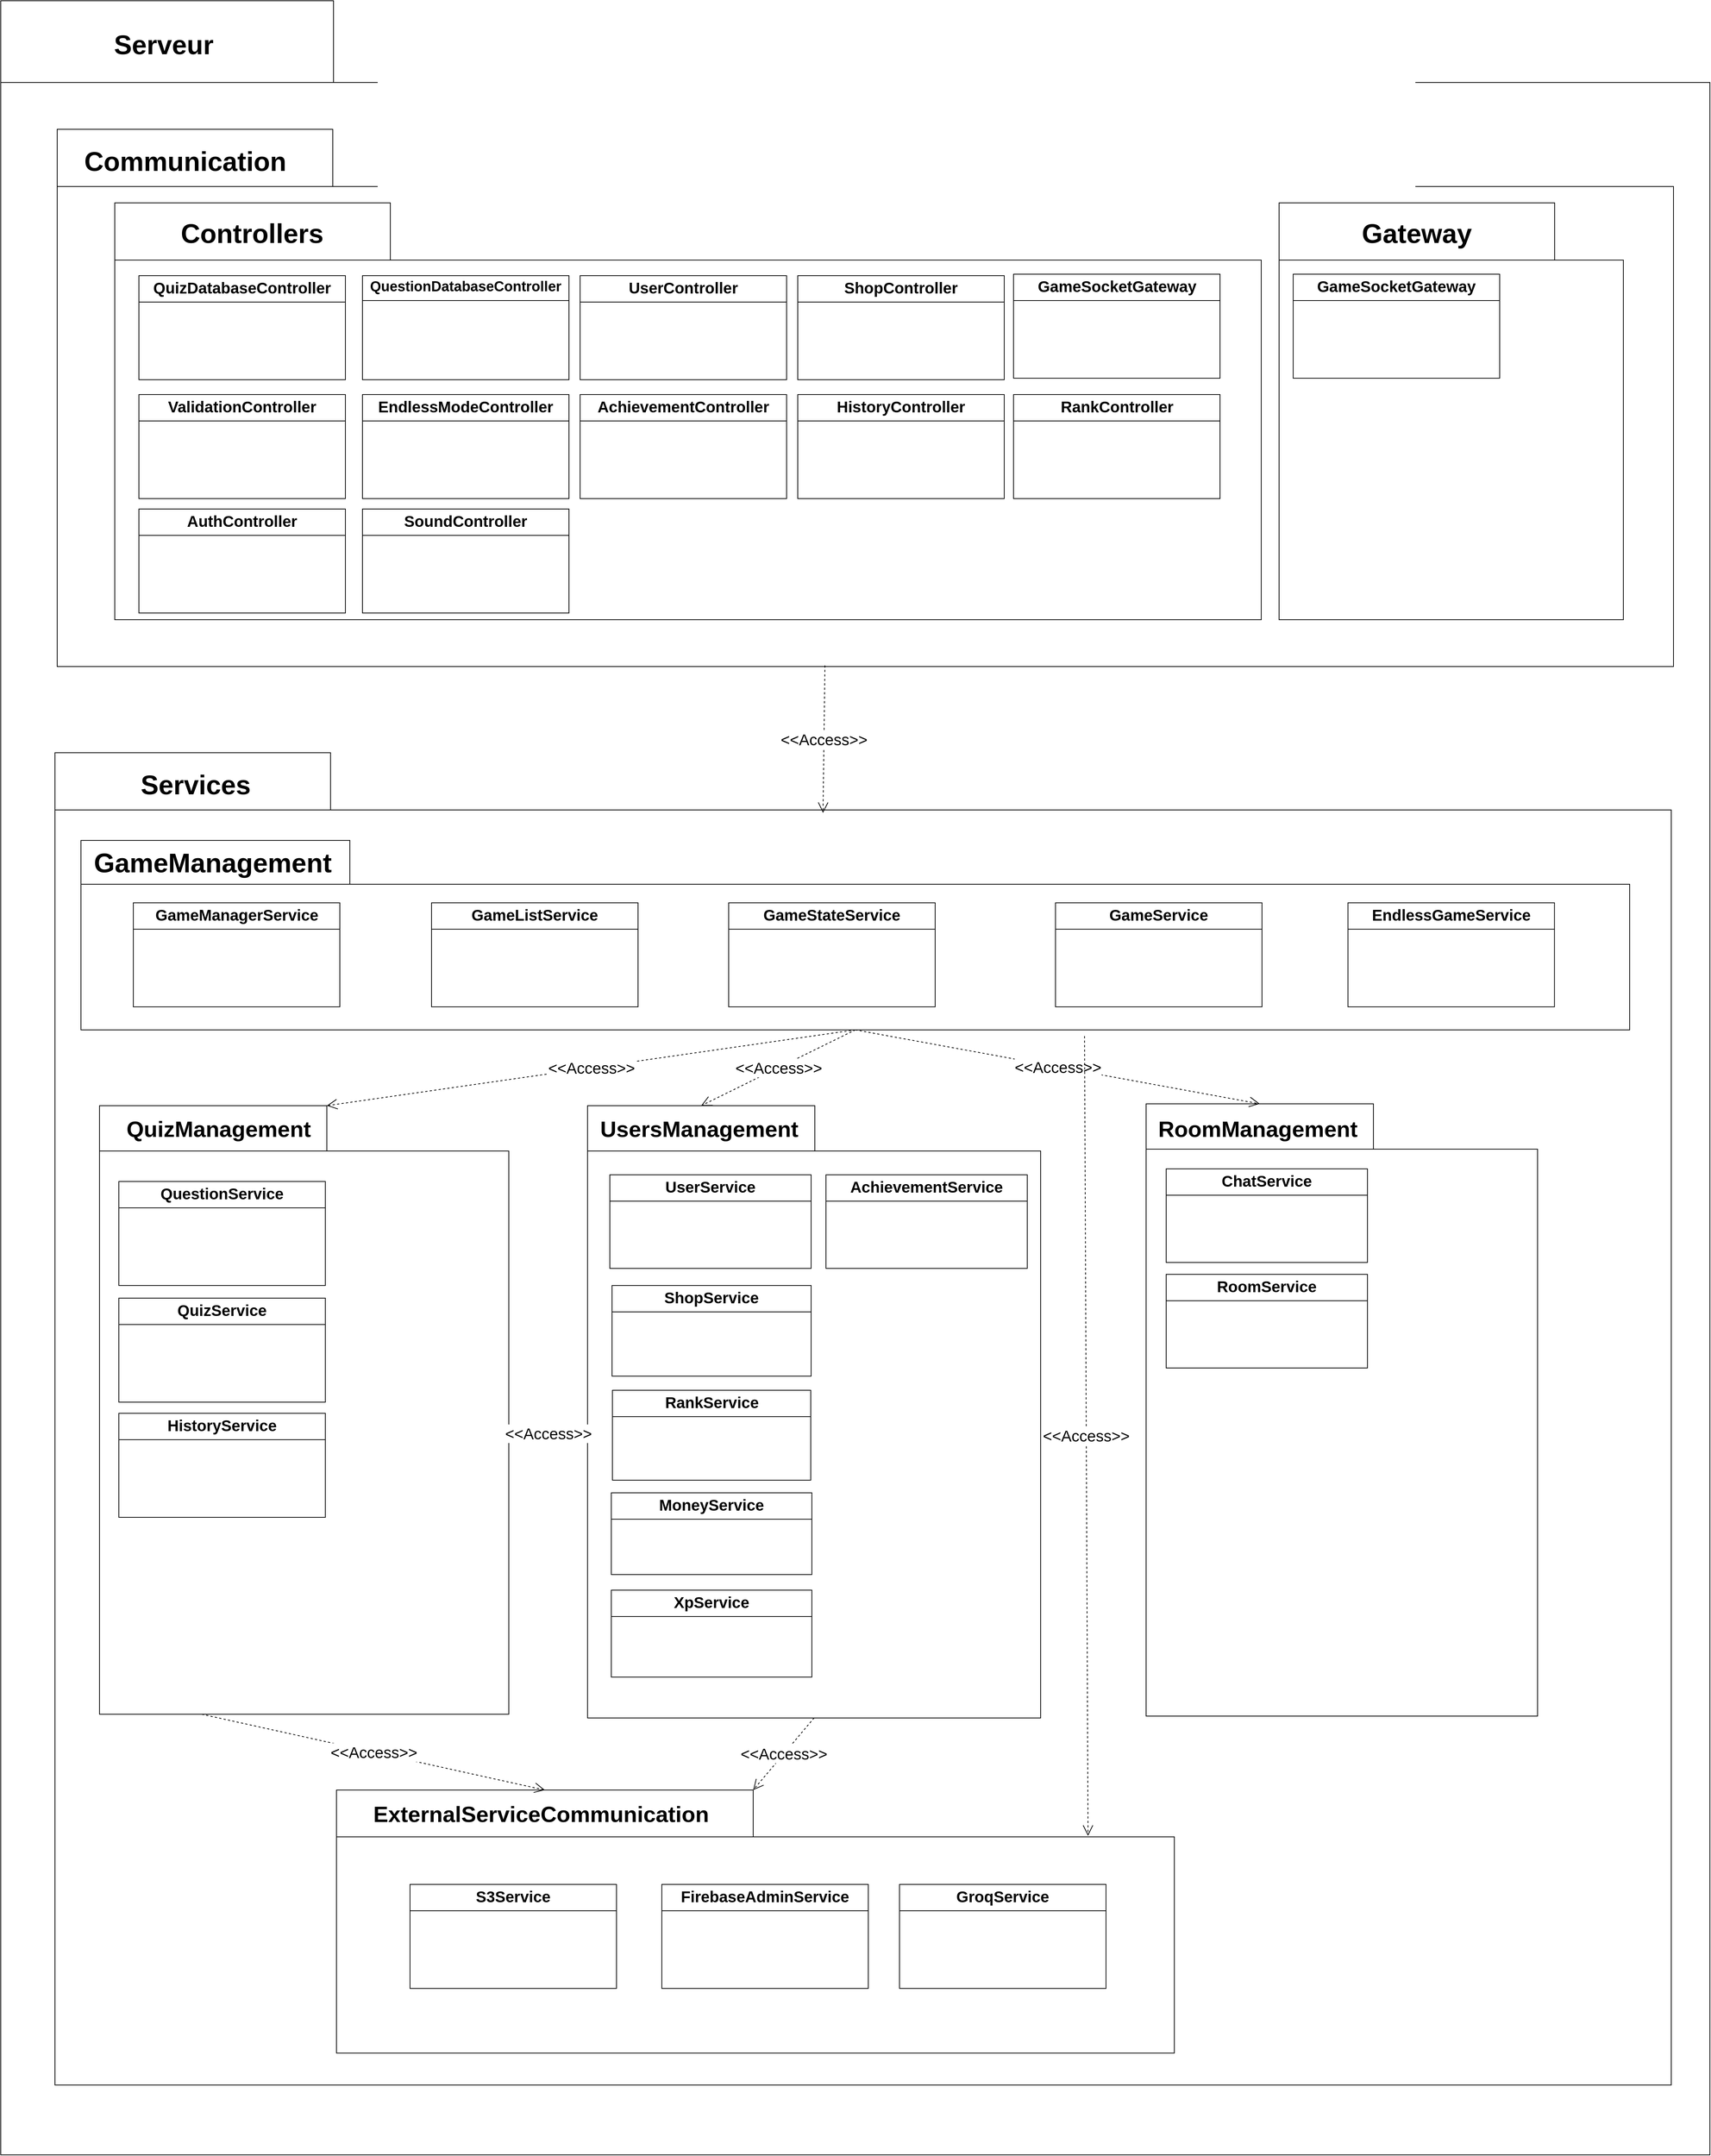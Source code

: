 <mxfile version="26.2.9">
  <diagram name="Page-1" id="TvlfPI-XHOTMkAkQHqAN">
    <mxGraphModel dx="-1508" dy="6333" grid="1" gridSize="10" guides="1" tooltips="1" connect="1" arrows="1" fold="1" page="1" pageScale="1" pageWidth="827" pageHeight="1169" math="0" shadow="0">
      <root>
        <mxCell id="0" />
        <mxCell id="1" parent="0" />
        <mxCell id="3Pgrj5yIYafNxYy-8f5n-1" value="" style="shape=folder;fontStyle=1;spacingTop=10;tabWidth=448;tabHeight=110;tabPosition=left;html=1;whiteSpace=wrap;" vertex="1" parent="1">
          <mxGeometry x="4450" y="-4520" width="2301" height="2899" as="geometry" />
        </mxCell>
        <mxCell id="3Pgrj5yIYafNxYy-8f5n-2" value="" style="shape=folder;fontStyle=1;spacingTop=10;tabWidth=371;tabHeight=77;tabPosition=left;html=1;whiteSpace=wrap;" vertex="1" parent="1">
          <mxGeometry x="4526" y="-4347" width="2176" height="723" as="geometry" />
        </mxCell>
        <mxCell id="3Pgrj5yIYafNxYy-8f5n-3" value="&lt;font style=&quot;font-size: 36px;&quot;&gt;Serveur&lt;/font&gt;" style="text;align=center;fontStyle=1;verticalAlign=middle;spacingLeft=3;spacingRight=3;strokeColor=none;rotatable=0;points=[[0,0.5],[1,0.5]];portConstraint=eastwest;html=1;" vertex="1" parent="1">
          <mxGeometry x="4628.5" y="-4474" width="80" height="26" as="geometry" />
        </mxCell>
        <mxCell id="3Pgrj5yIYafNxYy-8f5n-4" value="&lt;font style=&quot;font-size: 36px;&quot;&gt;Communication&lt;/font&gt;" style="text;align=center;fontStyle=1;verticalAlign=middle;spacingLeft=3;spacingRight=3;strokeColor=none;rotatable=0;points=[[0,0.5],[1,0.5]];portConstraint=eastwest;html=1;" vertex="1" parent="1">
          <mxGeometry x="4658" y="-4317" width="80" height="26" as="geometry" />
        </mxCell>
        <mxCell id="3Pgrj5yIYafNxYy-8f5n-5" value="" style="shape=folder;fontStyle=1;spacingTop=10;tabWidth=371;tabHeight=77;tabPosition=left;html=1;whiteSpace=wrap;" vertex="1" parent="1">
          <mxGeometry x="4603.5" y="-4248" width="1543.5" height="561" as="geometry" />
        </mxCell>
        <mxCell id="3Pgrj5yIYafNxYy-8f5n-6" value="" style="shape=folder;fontStyle=1;spacingTop=10;tabWidth=371;tabHeight=77;tabPosition=left;html=1;whiteSpace=wrap;" vertex="1" parent="1">
          <mxGeometry x="6171" y="-4248" width="463.5" height="561" as="geometry" />
        </mxCell>
        <mxCell id="3Pgrj5yIYafNxYy-8f5n-7" value="&lt;font style=&quot;font-size: 36px;&quot;&gt;Controllers&lt;/font&gt;" style="text;align=center;fontStyle=1;verticalAlign=middle;spacingLeft=3;spacingRight=3;strokeColor=none;rotatable=0;points=[[0,0.5],[1,0.5]];portConstraint=eastwest;html=1;" vertex="1" parent="1">
          <mxGeometry x="4748" y="-4220" width="80" height="26" as="geometry" />
        </mxCell>
        <mxCell id="3Pgrj5yIYafNxYy-8f5n-8" value="&lt;font style=&quot;font-size: 36px;&quot;&gt;Gateway&lt;/font&gt;" style="text;align=center;fontStyle=1;verticalAlign=middle;spacingLeft=3;spacingRight=3;strokeColor=none;rotatable=0;points=[[0,0.5],[1,0.5]];portConstraint=eastwest;html=1;" vertex="1" parent="1">
          <mxGeometry x="6316" y="-4220" width="80" height="26" as="geometry" />
        </mxCell>
        <mxCell id="3Pgrj5yIYafNxYy-8f5n-9" value="" style="shape=folder;fontStyle=1;spacingTop=10;tabWidth=371;tabHeight=77;tabPosition=left;html=1;whiteSpace=wrap;" vertex="1" parent="1">
          <mxGeometry x="4523" y="-3508" width="2176" height="1793" as="geometry" />
        </mxCell>
        <mxCell id="3Pgrj5yIYafNxYy-8f5n-10" value="&lt;p style=&quot;margin:0px;margin-top:4px;text-align:center;&quot;&gt;&lt;b&gt;&lt;font style=&quot;font-size: 21px;&quot;&gt;QuizDatabaseController&lt;/font&gt;&lt;/b&gt;&lt;/p&gt;&lt;hr size=&quot;1&quot; style=&quot;border-style:solid;&quot;&gt;&lt;p style=&quot;margin:0px;margin-left:4px;&quot;&gt;&lt;/p&gt;&lt;p style=&quot;margin:0px;margin-left:4px;&quot;&gt;&lt;br&gt;&lt;/p&gt;" style="verticalAlign=top;align=left;overflow=fill;html=1;whiteSpace=wrap;" vertex="1" parent="1">
          <mxGeometry x="4636" y="-4150" width="278" height="140" as="geometry" />
        </mxCell>
        <mxCell id="3Pgrj5yIYafNxYy-8f5n-11" value="&lt;p style=&quot;margin:0px;margin-top:4px;text-align:center;&quot;&gt;&lt;b&gt;&lt;font style=&quot;font-size: 19px;&quot;&gt;QuestionDatabaseController&lt;/font&gt;&lt;/b&gt;&lt;/p&gt;&lt;hr size=&quot;1&quot; style=&quot;border-style:solid;&quot;&gt;&lt;p style=&quot;margin:0px;margin-left:4px;&quot;&gt;&lt;/p&gt;&lt;p style=&quot;margin:0px;margin-left:4px;&quot;&gt;&lt;br&gt;&lt;/p&gt;" style="verticalAlign=top;align=left;overflow=fill;html=1;whiteSpace=wrap;" vertex="1" parent="1">
          <mxGeometry x="4937" y="-4150" width="278" height="140" as="geometry" />
        </mxCell>
        <mxCell id="3Pgrj5yIYafNxYy-8f5n-12" value="&lt;p style=&quot;margin:0px;margin-top:4px;text-align:center;&quot;&gt;&lt;b&gt;&lt;font style=&quot;font-size: 21px;&quot;&gt;UserController&lt;/font&gt;&lt;/b&gt;&lt;/p&gt;&lt;hr size=&quot;1&quot; style=&quot;border-style:solid;&quot;&gt;&lt;p style=&quot;margin:0px;margin-left:4px;&quot;&gt;&lt;/p&gt;&lt;p style=&quot;margin:0px;margin-left:4px;&quot;&gt;&lt;br&gt;&lt;/p&gt;" style="verticalAlign=top;align=left;overflow=fill;html=1;whiteSpace=wrap;" vertex="1" parent="1">
          <mxGeometry x="5230" y="-4150" width="278" height="140" as="geometry" />
        </mxCell>
        <mxCell id="3Pgrj5yIYafNxYy-8f5n-13" value="&lt;p style=&quot;margin:0px;margin-top:4px;text-align:center;&quot;&gt;&lt;b&gt;&lt;font style=&quot;font-size: 21px;&quot;&gt;ShopController&lt;/font&gt;&lt;/b&gt;&lt;/p&gt;&lt;hr size=&quot;1&quot; style=&quot;border-style:solid;&quot;&gt;&lt;p style=&quot;margin:0px;margin-left:4px;&quot;&gt;&lt;/p&gt;&lt;p style=&quot;margin:0px;margin-left:4px;&quot;&gt;&lt;br&gt;&lt;/p&gt;" style="verticalAlign=top;align=left;overflow=fill;html=1;whiteSpace=wrap;" vertex="1" parent="1">
          <mxGeometry x="5523" y="-4150" width="278" height="140" as="geometry" />
        </mxCell>
        <mxCell id="3Pgrj5yIYafNxYy-8f5n-14" value="&lt;p style=&quot;margin:0px;margin-top:4px;text-align:center;&quot;&gt;&lt;b&gt;&lt;font style=&quot;font-size: 21px;&quot;&gt;GameSocketGateway&lt;/font&gt;&lt;/b&gt;&lt;/p&gt;&lt;hr size=&quot;1&quot; style=&quot;border-style:solid;&quot;&gt;&lt;p style=&quot;margin:0px;margin-left:4px;&quot;&gt;&lt;/p&gt;&lt;p style=&quot;margin:0px;margin-left:4px;&quot;&gt;&lt;br&gt;&lt;/p&gt;" style="verticalAlign=top;align=left;overflow=fill;html=1;whiteSpace=wrap;" vertex="1" parent="1">
          <mxGeometry x="5813.5" y="-4152" width="278" height="140" as="geometry" />
        </mxCell>
        <mxCell id="3Pgrj5yIYafNxYy-8f5n-15" value="&lt;p style=&quot;margin:0px;margin-top:4px;text-align:center;&quot;&gt;&lt;b&gt;&lt;font style=&quot;font-size: 21px;&quot;&gt;GameSocketGateway&lt;/font&gt;&lt;/b&gt;&lt;/p&gt;&lt;hr size=&quot;1&quot; style=&quot;border-style:solid;&quot;&gt;&lt;p style=&quot;margin:0px;margin-left:4px;&quot;&gt;&lt;/p&gt;&lt;p style=&quot;margin:0px;margin-left:4px;&quot;&gt;&lt;br&gt;&lt;/p&gt;" style="verticalAlign=top;align=left;overflow=fill;html=1;whiteSpace=wrap;" vertex="1" parent="1">
          <mxGeometry x="6190" y="-4152" width="278" height="140" as="geometry" />
        </mxCell>
        <mxCell id="3Pgrj5yIYafNxYy-8f5n-16" value="&lt;p style=&quot;margin:0px;margin-top:4px;text-align:center;&quot;&gt;&lt;b&gt;&lt;font style=&quot;font-size: 21px;&quot;&gt;ValidationController&lt;/font&gt;&lt;/b&gt;&lt;/p&gt;&lt;hr size=&quot;1&quot; style=&quot;border-style:solid;&quot;&gt;&lt;p style=&quot;margin:0px;margin-left:4px;&quot;&gt;&lt;/p&gt;&lt;p style=&quot;margin:0px;margin-left:4px;&quot;&gt;&lt;br&gt;&lt;/p&gt;" style="verticalAlign=top;align=left;overflow=fill;html=1;whiteSpace=wrap;" vertex="1" parent="1">
          <mxGeometry x="4636" y="-3990" width="278" height="140" as="geometry" />
        </mxCell>
        <mxCell id="3Pgrj5yIYafNxYy-8f5n-17" value="&lt;p style=&quot;margin:0px;margin-top:4px;text-align:center;&quot;&gt;&lt;b&gt;&lt;font style=&quot;font-size: 21px;&quot;&gt;EndlessModeController&lt;/font&gt;&lt;/b&gt;&lt;/p&gt;&lt;hr size=&quot;1&quot; style=&quot;border-style:solid;&quot;&gt;&lt;p style=&quot;margin:0px;margin-left:4px;&quot;&gt;&lt;/p&gt;&lt;p style=&quot;margin:0px;margin-left:4px;&quot;&gt;&lt;br&gt;&lt;/p&gt;" style="verticalAlign=top;align=left;overflow=fill;html=1;whiteSpace=wrap;" vertex="1" parent="1">
          <mxGeometry x="4937" y="-3990" width="278" height="140" as="geometry" />
        </mxCell>
        <mxCell id="3Pgrj5yIYafNxYy-8f5n-18" value="&lt;p style=&quot;margin:0px;margin-top:4px;text-align:center;&quot;&gt;&lt;b&gt;&lt;font style=&quot;font-size: 21px;&quot;&gt;AchievementController&lt;/font&gt;&lt;/b&gt;&lt;/p&gt;&lt;hr size=&quot;1&quot; style=&quot;border-style:solid;&quot;&gt;&lt;p style=&quot;margin:0px;margin-left:4px;&quot;&gt;&lt;/p&gt;&lt;p style=&quot;margin:0px;margin-left:4px;&quot;&gt;&lt;br&gt;&lt;/p&gt;" style="verticalAlign=top;align=left;overflow=fill;html=1;whiteSpace=wrap;" vertex="1" parent="1">
          <mxGeometry x="5230" y="-3990" width="278" height="140" as="geometry" />
        </mxCell>
        <mxCell id="3Pgrj5yIYafNxYy-8f5n-19" value="&lt;p style=&quot;margin:0px;margin-top:4px;text-align:center;&quot;&gt;&lt;b&gt;&lt;font style=&quot;font-size: 21px;&quot;&gt;HistoryController&lt;/font&gt;&lt;/b&gt;&lt;/p&gt;&lt;hr size=&quot;1&quot; style=&quot;border-style:solid;&quot;&gt;&lt;p style=&quot;margin:0px;margin-left:4px;&quot;&gt;&lt;/p&gt;&lt;p style=&quot;margin:0px;margin-left:4px;&quot;&gt;&lt;br&gt;&lt;/p&gt;" style="verticalAlign=top;align=left;overflow=fill;html=1;whiteSpace=wrap;" vertex="1" parent="1">
          <mxGeometry x="5523" y="-3990" width="278" height="140" as="geometry" />
        </mxCell>
        <mxCell id="3Pgrj5yIYafNxYy-8f5n-20" value="&lt;p style=&quot;margin:0px;margin-top:4px;text-align:center;&quot;&gt;&lt;b&gt;&lt;font style=&quot;font-size: 21px;&quot;&gt;RankController&lt;/font&gt;&lt;/b&gt;&lt;/p&gt;&lt;hr size=&quot;1&quot; style=&quot;border-style:solid;&quot;&gt;&lt;p style=&quot;margin:0px;margin-left:4px;&quot;&gt;&lt;/p&gt;&lt;p style=&quot;margin:0px;margin-left:4px;&quot;&gt;&lt;br&gt;&lt;/p&gt;" style="verticalAlign=top;align=left;overflow=fill;html=1;whiteSpace=wrap;" vertex="1" parent="1">
          <mxGeometry x="5813.5" y="-3990" width="278" height="140" as="geometry" />
        </mxCell>
        <mxCell id="3Pgrj5yIYafNxYy-8f5n-21" value="&lt;p style=&quot;margin:0px;margin-top:4px;text-align:center;&quot;&gt;&lt;b&gt;&lt;font style=&quot;font-size: 21px;&quot;&gt;AuthController&lt;/font&gt;&lt;/b&gt;&lt;/p&gt;&lt;hr size=&quot;1&quot; style=&quot;border-style:solid;&quot;&gt;&lt;p style=&quot;margin:0px;margin-left:4px;&quot;&gt;&lt;/p&gt;&lt;p style=&quot;margin:0px;margin-left:4px;&quot;&gt;&lt;br&gt;&lt;/p&gt;" style="verticalAlign=top;align=left;overflow=fill;html=1;whiteSpace=wrap;" vertex="1" parent="1">
          <mxGeometry x="4636" y="-3836" width="278" height="140" as="geometry" />
        </mxCell>
        <mxCell id="3Pgrj5yIYafNxYy-8f5n-22" value="&lt;p style=&quot;margin:0px;margin-top:4px;text-align:center;&quot;&gt;&lt;b&gt;&lt;font style=&quot;font-size: 21px;&quot;&gt;SoundController&lt;/font&gt;&lt;/b&gt;&lt;/p&gt;&lt;hr size=&quot;1&quot; style=&quot;border-style:solid;&quot;&gt;&lt;p style=&quot;margin:0px;margin-left:4px;&quot;&gt;&lt;/p&gt;&lt;p style=&quot;margin:0px;margin-left:4px;&quot;&gt;&lt;br&gt;&lt;/p&gt;" style="verticalAlign=top;align=left;overflow=fill;html=1;whiteSpace=wrap;" vertex="1" parent="1">
          <mxGeometry x="4937" y="-3836" width="278" height="140" as="geometry" />
        </mxCell>
        <mxCell id="3Pgrj5yIYafNxYy-8f5n-23" value="&lt;font style=&quot;font-size: 36px;&quot;&gt;Services&lt;/font&gt;" style="text;align=center;fontStyle=1;verticalAlign=middle;spacingLeft=3;spacingRight=3;strokeColor=none;rotatable=0;points=[[0,0.5],[1,0.5]];portConstraint=eastwest;html=1;" vertex="1" parent="1">
          <mxGeometry x="4672" y="-3478" width="80" height="26" as="geometry" />
        </mxCell>
        <mxCell id="3Pgrj5yIYafNxYy-8f5n-24" value="&lt;font style=&quot;font-size: 21px;&quot;&gt;&amp;lt;&amp;lt;Access&amp;gt;&amp;gt;&lt;/font&gt;" style="endArrow=open;endSize=12;dashed=1;html=1;rounded=0;fontSize=12;curved=1;exitX=0.475;exitY=0.998;exitDx=0;exitDy=0;exitPerimeter=0;" edge="1" parent="1" source="3Pgrj5yIYafNxYy-8f5n-2">
          <mxGeometry width="160" relative="1" as="geometry">
            <mxPoint x="5551" y="-3795" as="sourcePoint" />
            <mxPoint x="5557" y="-3427" as="targetPoint" />
          </mxGeometry>
        </mxCell>
        <mxCell id="3Pgrj5yIYafNxYy-8f5n-25" value="" style="shape=folder;fontStyle=1;spacingTop=10;tabWidth=362;tabHeight=59;tabPosition=left;html=1;whiteSpace=wrap;" vertex="1" parent="1">
          <mxGeometry x="4558" y="-3390" width="2085" height="255" as="geometry" />
        </mxCell>
        <mxCell id="3Pgrj5yIYafNxYy-8f5n-26" value="&lt;p style=&quot;margin:0px;margin-top:4px;text-align:center;&quot;&gt;&lt;b&gt;&lt;font style=&quot;font-size: 21px;&quot;&gt;GameManagerService&lt;/font&gt;&lt;/b&gt;&lt;/p&gt;&lt;hr size=&quot;1&quot; style=&quot;border-style:solid;&quot;&gt;&lt;p style=&quot;margin:0px;margin-left:4px;&quot;&gt;&lt;/p&gt;&lt;p style=&quot;margin:0px;margin-left:4px;&quot;&gt;&lt;br&gt;&lt;/p&gt;" style="verticalAlign=top;align=left;overflow=fill;html=1;whiteSpace=wrap;" vertex="1" parent="1">
          <mxGeometry x="4628.5" y="-3306" width="278" height="140" as="geometry" />
        </mxCell>
        <mxCell id="3Pgrj5yIYafNxYy-8f5n-27" value="&lt;p style=&quot;margin:0px;margin-top:4px;text-align:center;&quot;&gt;&lt;b&gt;&lt;font style=&quot;font-size: 21px;&quot;&gt;GameListService&lt;/font&gt;&lt;/b&gt;&lt;/p&gt;&lt;hr size=&quot;1&quot; style=&quot;border-style:solid;&quot;&gt;&lt;p style=&quot;margin:0px;margin-left:4px;&quot;&gt;&lt;/p&gt;&lt;p style=&quot;margin:0px;margin-left:4px;&quot;&gt;&lt;br&gt;&lt;/p&gt;" style="verticalAlign=top;align=left;overflow=fill;html=1;whiteSpace=wrap;" vertex="1" parent="1">
          <mxGeometry x="5030" y="-3306" width="278" height="140" as="geometry" />
        </mxCell>
        <mxCell id="3Pgrj5yIYafNxYy-8f5n-28" value="&lt;p style=&quot;margin:0px;margin-top:4px;text-align:center;&quot;&gt;&lt;b&gt;&lt;font style=&quot;font-size: 21px;&quot;&gt;GameStateService&lt;/font&gt;&lt;/b&gt;&lt;/p&gt;&lt;hr size=&quot;1&quot; style=&quot;border-style:solid;&quot;&gt;&lt;p style=&quot;margin:0px;margin-left:4px;&quot;&gt;&lt;/p&gt;&lt;p style=&quot;margin:0px;margin-left:4px;&quot;&gt;&lt;br&gt;&lt;/p&gt;" style="verticalAlign=top;align=left;overflow=fill;html=1;whiteSpace=wrap;" vertex="1" parent="1">
          <mxGeometry x="5430" y="-3306" width="278" height="140" as="geometry" />
        </mxCell>
        <mxCell id="3Pgrj5yIYafNxYy-8f5n-29" value="&lt;p style=&quot;margin:0px;margin-top:4px;text-align:center;&quot;&gt;&lt;b&gt;&lt;font style=&quot;font-size: 21px;&quot;&gt;GameService&lt;/font&gt;&lt;/b&gt;&lt;/p&gt;&lt;hr size=&quot;1&quot; style=&quot;border-style:solid;&quot;&gt;&lt;p style=&quot;margin:0px;margin-left:4px;&quot;&gt;&lt;/p&gt;&lt;p style=&quot;margin:0px;margin-left:4px;&quot;&gt;&lt;br&gt;&lt;/p&gt;" style="verticalAlign=top;align=left;overflow=fill;html=1;whiteSpace=wrap;" vertex="1" parent="1">
          <mxGeometry x="5870" y="-3306" width="278" height="140" as="geometry" />
        </mxCell>
        <mxCell id="3Pgrj5yIYafNxYy-8f5n-30" value="&lt;p style=&quot;margin:0px;margin-top:4px;text-align:center;&quot;&gt;&lt;b&gt;&lt;font style=&quot;font-size: 21px;&quot;&gt;EndlessGameService&lt;/font&gt;&lt;/b&gt;&lt;/p&gt;&lt;hr size=&quot;1&quot; style=&quot;border-style:solid;&quot;&gt;&lt;p style=&quot;margin:0px;margin-left:4px;&quot;&gt;&lt;/p&gt;&lt;p style=&quot;margin:0px;margin-left:4px;&quot;&gt;&lt;br&gt;&lt;/p&gt;" style="verticalAlign=top;align=left;overflow=fill;html=1;whiteSpace=wrap;" vertex="1" parent="1">
          <mxGeometry x="6263.75" y="-3306" width="278" height="140" as="geometry" />
        </mxCell>
        <mxCell id="3Pgrj5yIYafNxYy-8f5n-32" value="" style="shape=folder;fontStyle=1;spacingTop=10;tabWidth=306;tabHeight=61;tabPosition=left;html=1;whiteSpace=wrap;" vertex="1" parent="1">
          <mxGeometry x="4583" y="-3033" width="551" height="819" as="geometry" />
        </mxCell>
        <mxCell id="3Pgrj5yIYafNxYy-8f5n-33" value="" style="shape=folder;fontStyle=1;spacingTop=10;tabWidth=306;tabHeight=61;tabPosition=left;html=1;whiteSpace=wrap;" vertex="1" parent="1">
          <mxGeometry x="5240" y="-3033" width="610" height="824" as="geometry" />
        </mxCell>
        <mxCell id="3Pgrj5yIYafNxYy-8f5n-34" value="" style="shape=folder;fontStyle=1;spacingTop=10;tabWidth=306;tabHeight=61;tabPosition=left;html=1;whiteSpace=wrap;" vertex="1" parent="1">
          <mxGeometry x="5992" y="-3035.5" width="527" height="824" as="geometry" />
        </mxCell>
        <mxCell id="3Pgrj5yIYafNxYy-8f5n-35" value="&lt;font style=&quot;font-size: 21px;&quot;&gt;&amp;lt;&amp;lt;Access&amp;gt;&amp;gt;&lt;/font&gt;" style="endArrow=open;endSize=12;dashed=1;html=1;rounded=0;fontSize=12;curved=1;exitX=0.5;exitY=1;exitDx=0;exitDy=0;exitPerimeter=0;entryX=0;entryY=0;entryDx=306;entryDy=0;entryPerimeter=0;" edge="1" parent="1" source="3Pgrj5yIYafNxYy-8f5n-25" target="3Pgrj5yIYafNxYy-8f5n-32">
          <mxGeometry width="160" relative="1" as="geometry">
            <mxPoint x="5570" y="-3615" as="sourcePoint" />
            <mxPoint x="5567" y="-3417" as="targetPoint" />
          </mxGeometry>
        </mxCell>
        <mxCell id="3Pgrj5yIYafNxYy-8f5n-36" value="&lt;font style=&quot;font-size: 21px;&quot;&gt;&amp;lt;&amp;lt;Access&amp;gt;&amp;gt;&lt;/font&gt;" style="endArrow=open;endSize=12;dashed=1;html=1;rounded=0;fontSize=12;curved=1;exitX=0.5;exitY=1;exitDx=0;exitDy=0;exitPerimeter=0;entryX=0;entryY=0;entryDx=153;entryDy=0;entryPerimeter=0;" edge="1" parent="1" source="3Pgrj5yIYafNxYy-8f5n-25" target="3Pgrj5yIYafNxYy-8f5n-33">
          <mxGeometry width="160" relative="1" as="geometry">
            <mxPoint x="5523" y="-3117" as="sourcePoint" />
            <mxPoint x="5022" y="-2962" as="targetPoint" />
          </mxGeometry>
        </mxCell>
        <mxCell id="3Pgrj5yIYafNxYy-8f5n-37" value="&lt;font style=&quot;font-size: 21px;&quot;&gt;&amp;lt;&amp;lt;Access&amp;gt;&amp;gt;&lt;/font&gt;" style="endArrow=open;endSize=12;dashed=1;html=1;rounded=0;fontSize=12;curved=1;exitX=0.5;exitY=1;exitDx=0;exitDy=0;exitPerimeter=0;entryX=0;entryY=0;entryDx=153;entryDy=0;entryPerimeter=0;" edge="1" parent="1" source="3Pgrj5yIYafNxYy-8f5n-25" target="3Pgrj5yIYafNxYy-8f5n-34">
          <mxGeometry width="160" relative="1" as="geometry">
            <mxPoint x="5523" y="-3117" as="sourcePoint" />
            <mxPoint x="5727" y="-2962" as="targetPoint" />
          </mxGeometry>
        </mxCell>
        <mxCell id="3Pgrj5yIYafNxYy-8f5n-38" value="&lt;font style=&quot;font-size: 36px;&quot;&gt;GameManagement&lt;/font&gt;" style="text;align=center;fontStyle=1;verticalAlign=middle;spacingLeft=3;spacingRight=3;strokeColor=none;rotatable=0;points=[[0,0.5],[1,0.5]];portConstraint=eastwest;html=1;" vertex="1" parent="1">
          <mxGeometry x="4695" y="-3373" width="80" height="26" as="geometry" />
        </mxCell>
        <mxCell id="3Pgrj5yIYafNxYy-8f5n-39" value="&lt;font style=&quot;font-size: 30px;&quot;&gt;RoomManagement&lt;/font&gt;" style="text;align=center;fontStyle=1;verticalAlign=middle;spacingLeft=3;spacingRight=3;strokeColor=none;rotatable=0;points=[[0,0.5],[1,0.5]];portConstraint=eastwest;html=1;" vertex="1" parent="1">
          <mxGeometry x="6101.5" y="-3014" width="80" height="24" as="geometry" />
        </mxCell>
        <mxCell id="3Pgrj5yIYafNxYy-8f5n-40" value="&lt;font style=&quot;font-size: 30px;&quot;&gt;UsersManagement&lt;/font&gt;" style="text;align=center;fontStyle=1;verticalAlign=middle;spacingLeft=3;spacingRight=3;strokeColor=none;rotatable=0;points=[[0,0.5],[1,0.5]];portConstraint=eastwest;html=1;" vertex="1" parent="1">
          <mxGeometry x="5350" y="-3014" width="80" height="24" as="geometry" />
        </mxCell>
        <mxCell id="3Pgrj5yIYafNxYy-8f5n-41" value="&lt;p style=&quot;margin:0px;margin-top:4px;text-align:center;&quot;&gt;&lt;b&gt;&lt;font style=&quot;font-size: 21px;&quot;&gt;QuestionService&lt;/font&gt;&lt;/b&gt;&lt;/p&gt;&lt;hr size=&quot;1&quot; style=&quot;border-style:solid;&quot;&gt;&lt;p style=&quot;margin:0px;margin-left:4px;&quot;&gt;&lt;/p&gt;&lt;p style=&quot;margin:0px;margin-left:4px;&quot;&gt;&lt;br&gt;&lt;/p&gt;" style="verticalAlign=top;align=left;overflow=fill;html=1;whiteSpace=wrap;" vertex="1" parent="1">
          <mxGeometry x="4609" y="-2931" width="278" height="140" as="geometry" />
        </mxCell>
        <mxCell id="3Pgrj5yIYafNxYy-8f5n-42" value="&lt;p style=&quot;margin:0px;margin-top:4px;text-align:center;&quot;&gt;&lt;b&gt;&lt;font style=&quot;font-size: 21px;&quot;&gt;QuizService&lt;/font&gt;&lt;/b&gt;&lt;/p&gt;&lt;hr size=&quot;1&quot; style=&quot;border-style:solid;&quot;&gt;&lt;p style=&quot;margin:0px;margin-left:4px;&quot;&gt;&lt;/p&gt;&lt;p style=&quot;margin:0px;margin-left:4px;&quot;&gt;&lt;br&gt;&lt;/p&gt;" style="verticalAlign=top;align=left;overflow=fill;html=1;whiteSpace=wrap;" vertex="1" parent="1">
          <mxGeometry x="4609" y="-2774" width="278" height="140" as="geometry" />
        </mxCell>
        <mxCell id="3Pgrj5yIYafNxYy-8f5n-43" value="&lt;p style=&quot;margin:0px;margin-top:4px;text-align:center;&quot;&gt;&lt;b&gt;&lt;font style=&quot;font-size: 21px;&quot;&gt;HistoryService&lt;/font&gt;&lt;/b&gt;&lt;/p&gt;&lt;hr size=&quot;1&quot; style=&quot;border-style:solid;&quot;&gt;&lt;p style=&quot;margin:0px;margin-left:4px;&quot;&gt;&lt;/p&gt;&lt;p style=&quot;margin:0px;margin-left:4px;&quot;&gt;&lt;br&gt;&lt;/p&gt;" style="verticalAlign=top;align=left;overflow=fill;html=1;whiteSpace=wrap;" vertex="1" parent="1">
          <mxGeometry x="4609" y="-2619" width="278" height="140" as="geometry" />
        </mxCell>
        <mxCell id="3Pgrj5yIYafNxYy-8f5n-44" value="" style="shape=folder;fontStyle=1;spacingTop=10;tabWidth=561;tabHeight=63;tabPosition=left;html=1;whiteSpace=wrap;" vertex="1" parent="1">
          <mxGeometry x="4902" y="-2112" width="1128" height="354" as="geometry" />
        </mxCell>
        <mxCell id="3Pgrj5yIYafNxYy-8f5n-45" value="&lt;font style=&quot;font-size: 30px;&quot;&gt;QuizManagement&lt;/font&gt;" style="text;align=center;fontStyle=1;verticalAlign=middle;spacingLeft=3;spacingRight=3;strokeColor=none;rotatable=0;points=[[0,0.5],[1,0.5]];portConstraint=eastwest;html=1;" vertex="1" parent="1">
          <mxGeometry x="4702.5" y="-3014" width="80" height="24" as="geometry" />
        </mxCell>
        <mxCell id="3Pgrj5yIYafNxYy-8f5n-46" value="&lt;font style=&quot;font-size: 30px;&quot;&gt;ExternalServiceCommunication&lt;/font&gt;" style="text;align=center;fontStyle=1;verticalAlign=middle;spacingLeft=3;spacingRight=3;strokeColor=none;rotatable=0;points=[[0,0.5],[1,0.5]];portConstraint=eastwest;html=1;" vertex="1" parent="1">
          <mxGeometry x="5137" y="-2092" width="80" height="24" as="geometry" />
        </mxCell>
        <mxCell id="3Pgrj5yIYafNxYy-8f5n-47" value="&lt;p style=&quot;margin:0px;margin-top:4px;text-align:center;&quot;&gt;&lt;b&gt;&lt;font style=&quot;font-size: 21px;&quot;&gt;S3Service&lt;/font&gt;&lt;/b&gt;&lt;/p&gt;&lt;hr size=&quot;1&quot; style=&quot;border-style:solid;&quot;&gt;&lt;p style=&quot;margin:0px;margin-left:4px;&quot;&gt;&lt;/p&gt;&lt;p style=&quot;margin:0px;margin-left:4px;&quot;&gt;&lt;br&gt;&lt;/p&gt;" style="verticalAlign=top;align=left;overflow=fill;html=1;whiteSpace=wrap;" vertex="1" parent="1">
          <mxGeometry x="5001" y="-1985" width="278" height="140" as="geometry" />
        </mxCell>
        <mxCell id="3Pgrj5yIYafNxYy-8f5n-48" value="&lt;p style=&quot;margin:0px;margin-top:4px;text-align:center;&quot;&gt;&lt;b&gt;&lt;font style=&quot;font-size: 21px;&quot;&gt;FirebaseAdminService&lt;/font&gt;&lt;/b&gt;&lt;/p&gt;&lt;hr size=&quot;1&quot; style=&quot;border-style:solid;&quot;&gt;&lt;p style=&quot;margin:0px;margin-left:4px;&quot;&gt;&lt;/p&gt;&lt;p style=&quot;margin:0px;margin-left:4px;&quot;&gt;&lt;br&gt;&lt;/p&gt;" style="verticalAlign=top;align=left;overflow=fill;html=1;whiteSpace=wrap;" vertex="1" parent="1">
          <mxGeometry x="5340" y="-1985" width="278" height="140" as="geometry" />
        </mxCell>
        <mxCell id="3Pgrj5yIYafNxYy-8f5n-49" value="&lt;p style=&quot;margin:0px;margin-top:4px;text-align:center;&quot;&gt;&lt;b&gt;&lt;font style=&quot;font-size: 21px;&quot;&gt;UserService&lt;/font&gt;&lt;/b&gt;&lt;/p&gt;&lt;hr size=&quot;1&quot; style=&quot;border-style:solid;&quot;&gt;&lt;p style=&quot;margin:0px;margin-left:4px;&quot;&gt;&lt;/p&gt;&lt;p style=&quot;margin:0px;margin-left:4px;&quot;&gt;&lt;br&gt;&lt;/p&gt;" style="verticalAlign=top;align=left;overflow=fill;html=1;whiteSpace=wrap;" vertex="1" parent="1">
          <mxGeometry x="5270" y="-2940" width="271" height="126" as="geometry" />
        </mxCell>
        <mxCell id="3Pgrj5yIYafNxYy-8f5n-50" value="&lt;p style=&quot;margin:0px;margin-top:4px;text-align:center;&quot;&gt;&lt;b&gt;&lt;font style=&quot;font-size: 21px;&quot;&gt;ShopService&lt;/font&gt;&lt;/b&gt;&lt;/p&gt;&lt;hr size=&quot;1&quot; style=&quot;border-style:solid;&quot;&gt;&lt;p style=&quot;margin:0px;margin-left:4px;&quot;&gt;&lt;/p&gt;&lt;p style=&quot;margin:0px;margin-left:4px;&quot;&gt;&lt;br&gt;&lt;/p&gt;" style="verticalAlign=top;align=left;overflow=fill;html=1;whiteSpace=wrap;" vertex="1" parent="1">
          <mxGeometry x="5273" y="-2791" width="268" height="122" as="geometry" />
        </mxCell>
        <mxCell id="3Pgrj5yIYafNxYy-8f5n-51" value="&lt;p style=&quot;margin:0px;margin-top:4px;text-align:center;&quot;&gt;&lt;b&gt;&lt;font style=&quot;font-size: 21px;&quot;&gt;RankService&lt;/font&gt;&lt;/b&gt;&lt;/p&gt;&lt;hr size=&quot;1&quot; style=&quot;border-style:solid;&quot;&gt;&lt;p style=&quot;margin:0px;margin-left:4px;&quot;&gt;&lt;/p&gt;&lt;p style=&quot;margin:0px;margin-left:4px;&quot;&gt;&lt;br&gt;&lt;/p&gt;" style="verticalAlign=top;align=left;overflow=fill;html=1;whiteSpace=wrap;" vertex="1" parent="1">
          <mxGeometry x="5273.5" y="-2650" width="267" height="121" as="geometry" />
        </mxCell>
        <mxCell id="3Pgrj5yIYafNxYy-8f5n-52" value="&lt;p style=&quot;margin:0px;margin-top:4px;text-align:center;&quot;&gt;&lt;b&gt;&lt;font style=&quot;font-size: 21px;&quot;&gt;MoneyService&lt;/font&gt;&lt;/b&gt;&lt;/p&gt;&lt;hr size=&quot;1&quot; style=&quot;border-style:solid;&quot;&gt;&lt;p style=&quot;margin:0px;margin-left:4px;&quot;&gt;&lt;/p&gt;&lt;p style=&quot;margin:0px;margin-left:4px;&quot;&gt;&lt;br&gt;&lt;/p&gt;" style="verticalAlign=top;align=left;overflow=fill;html=1;whiteSpace=wrap;" vertex="1" parent="1">
          <mxGeometry x="5272" y="-2512" width="270" height="110" as="geometry" />
        </mxCell>
        <mxCell id="3Pgrj5yIYafNxYy-8f5n-54" value="&lt;p style=&quot;margin:0px;margin-top:4px;text-align:center;&quot;&gt;&lt;b&gt;&lt;font style=&quot;font-size: 21px;&quot;&gt;XpService&lt;/font&gt;&lt;/b&gt;&lt;/p&gt;&lt;hr size=&quot;1&quot; style=&quot;border-style:solid;&quot;&gt;&lt;p style=&quot;margin:0px;margin-left:4px;&quot;&gt;&lt;/p&gt;&lt;p style=&quot;margin:0px;margin-left:4px;&quot;&gt;&lt;br&gt;&lt;/p&gt;" style="verticalAlign=top;align=left;overflow=fill;html=1;whiteSpace=wrap;" vertex="1" parent="1">
          <mxGeometry x="5272" y="-2381" width="270" height="117" as="geometry" />
        </mxCell>
        <mxCell id="3Pgrj5yIYafNxYy-8f5n-55" value="&lt;p style=&quot;margin:0px;margin-top:4px;text-align:center;&quot;&gt;&lt;b&gt;&lt;font style=&quot;font-size: 21px;&quot;&gt;ChatService&lt;/font&gt;&lt;/b&gt;&lt;/p&gt;&lt;hr size=&quot;1&quot; style=&quot;border-style:solid;&quot;&gt;&lt;p style=&quot;margin:0px;margin-left:4px;&quot;&gt;&lt;/p&gt;&lt;p style=&quot;margin:0px;margin-left:4px;&quot;&gt;&lt;br&gt;&lt;/p&gt;" style="verticalAlign=top;align=left;overflow=fill;html=1;whiteSpace=wrap;" vertex="1" parent="1">
          <mxGeometry x="6019" y="-2948" width="271" height="126" as="geometry" />
        </mxCell>
        <mxCell id="3Pgrj5yIYafNxYy-8f5n-56" value="&lt;p style=&quot;margin:0px;margin-top:4px;text-align:center;&quot;&gt;&lt;b&gt;&lt;font style=&quot;font-size: 21px;&quot;&gt;RoomService&lt;/font&gt;&lt;/b&gt;&lt;/p&gt;&lt;hr size=&quot;1&quot; style=&quot;border-style:solid;&quot;&gt;&lt;p style=&quot;margin:0px;margin-left:4px;&quot;&gt;&lt;/p&gt;&lt;p style=&quot;margin:0px;margin-left:4px;&quot;&gt;&lt;br&gt;&lt;/p&gt;" style="verticalAlign=top;align=left;overflow=fill;html=1;whiteSpace=wrap;" vertex="1" parent="1">
          <mxGeometry x="6019" y="-2806" width="271" height="126" as="geometry" />
        </mxCell>
        <mxCell id="3Pgrj5yIYafNxYy-8f5n-57" value="&lt;font style=&quot;font-size: 21px;&quot;&gt;&amp;lt;&amp;lt;Access&amp;gt;&amp;gt;&lt;/font&gt;" style="endArrow=open;endSize=12;dashed=1;html=1;rounded=0;fontSize=12;curved=1;exitX=0.25;exitY=1;exitDx=0;exitDy=0;exitPerimeter=0;entryX=0;entryY=0;entryDx=280.5;entryDy=0;entryPerimeter=0;" edge="1" parent="1" source="3Pgrj5yIYafNxYy-8f5n-32" target="3Pgrj5yIYafNxYy-8f5n-44">
          <mxGeometry width="160" relative="1" as="geometry">
            <mxPoint x="5611" y="-3125" as="sourcePoint" />
            <mxPoint x="4899" y="-3023" as="targetPoint" />
          </mxGeometry>
        </mxCell>
        <mxCell id="3Pgrj5yIYafNxYy-8f5n-58" value="&lt;font style=&quot;font-size: 21px;&quot;&gt;&amp;lt;&amp;lt;Access&amp;gt;&amp;gt;&lt;/font&gt;" style="endArrow=open;endSize=12;dashed=1;html=1;rounded=0;fontSize=12;curved=1;exitX=0.5;exitY=1;exitDx=0;exitDy=0;exitPerimeter=0;entryX=0;entryY=0;entryDx=561;entryDy=0;entryPerimeter=0;" edge="1" parent="1" source="3Pgrj5yIYafNxYy-8f5n-33" target="3Pgrj5yIYafNxYy-8f5n-44">
          <mxGeometry width="160" relative="1" as="geometry">
            <mxPoint x="6266" y="-2201" as="sourcePoint" />
            <mxPoint x="5638" y="-2039" as="targetPoint" />
          </mxGeometry>
        </mxCell>
        <mxCell id="3Pgrj5yIYafNxYy-8f5n-59" value="&lt;p style=&quot;margin:0px;margin-top:4px;text-align:center;&quot;&gt;&lt;b&gt;&lt;font style=&quot;font-size: 21px;&quot;&gt;GroqService&lt;/font&gt;&lt;/b&gt;&lt;/p&gt;&lt;hr size=&quot;1&quot; style=&quot;border-style:solid;&quot;&gt;&lt;p style=&quot;margin:0px;margin-left:4px;&quot;&gt;&lt;/p&gt;&lt;p style=&quot;margin:0px;margin-left:4px;&quot;&gt;&lt;br&gt;&lt;/p&gt;" style="verticalAlign=top;align=left;overflow=fill;html=1;whiteSpace=wrap;" vertex="1" parent="1">
          <mxGeometry x="5660" y="-1985" width="278" height="140" as="geometry" />
        </mxCell>
        <mxCell id="3Pgrj5yIYafNxYy-8f5n-60" value="&lt;p style=&quot;margin:0px;margin-top:4px;text-align:center;&quot;&gt;&lt;b&gt;&lt;font style=&quot;font-size: 21px;&quot;&gt;AchievementService&lt;/font&gt;&lt;/b&gt;&lt;/p&gt;&lt;hr size=&quot;1&quot; style=&quot;border-style:solid;&quot;&gt;&lt;p style=&quot;margin:0px;margin-left:4px;&quot;&gt;&lt;/p&gt;&lt;p style=&quot;margin:0px;margin-left:4px;&quot;&gt;&lt;br&gt;&lt;/p&gt;" style="verticalAlign=top;align=left;overflow=fill;html=1;whiteSpace=wrap;" vertex="1" parent="1">
          <mxGeometry x="5561" y="-2940" width="271" height="126" as="geometry" />
        </mxCell>
        <mxCell id="3Pgrj5yIYafNxYy-8f5n-61" value="&lt;font style=&quot;font-size: 21px;&quot;&gt;&amp;lt;&amp;lt;Access&amp;gt;&amp;gt;&lt;/font&gt;" style="endArrow=open;endSize=12;dashed=1;html=1;rounded=1;fontSize=12;curved=0;exitX=0.648;exitY=1.033;exitDx=0;exitDy=0;exitPerimeter=0;entryX=0.897;entryY=0.174;entryDx=0;entryDy=0;entryPerimeter=0;" edge="1" parent="1" source="3Pgrj5yIYafNxYy-8f5n-25" target="3Pgrj5yIYafNxYy-8f5n-44">
          <mxGeometry width="160" relative="1" as="geometry">
            <mxPoint x="6530" y="-2948" as="sourcePoint" />
            <mxPoint x="6676" y="-1862" as="targetPoint" />
          </mxGeometry>
        </mxCell>
        <mxCell id="3Pgrj5yIYafNxYy-8f5n-64" value="&lt;font style=&quot;font-size: 21px;&quot;&gt;&amp;lt;&amp;lt;Access&amp;gt;&amp;gt;&lt;/font&gt;" style="endArrow=open;endSize=12;dashed=1;html=1;rounded=0;fontSize=12;curved=1;exitX=0;exitY=0;exitDx=551;exitDy=440;exitPerimeter=0;entryX=0;entryY=0;entryDx=0;entryDy=442.5;entryPerimeter=0;" edge="1" parent="1" source="3Pgrj5yIYafNxYy-8f5n-32" target="3Pgrj5yIYafNxYy-8f5n-33">
          <mxGeometry width="160" relative="1" as="geometry">
            <mxPoint x="4731" y="-2204" as="sourcePoint" />
            <mxPoint x="5193" y="-2102" as="targetPoint" />
          </mxGeometry>
        </mxCell>
      </root>
    </mxGraphModel>
  </diagram>
</mxfile>

